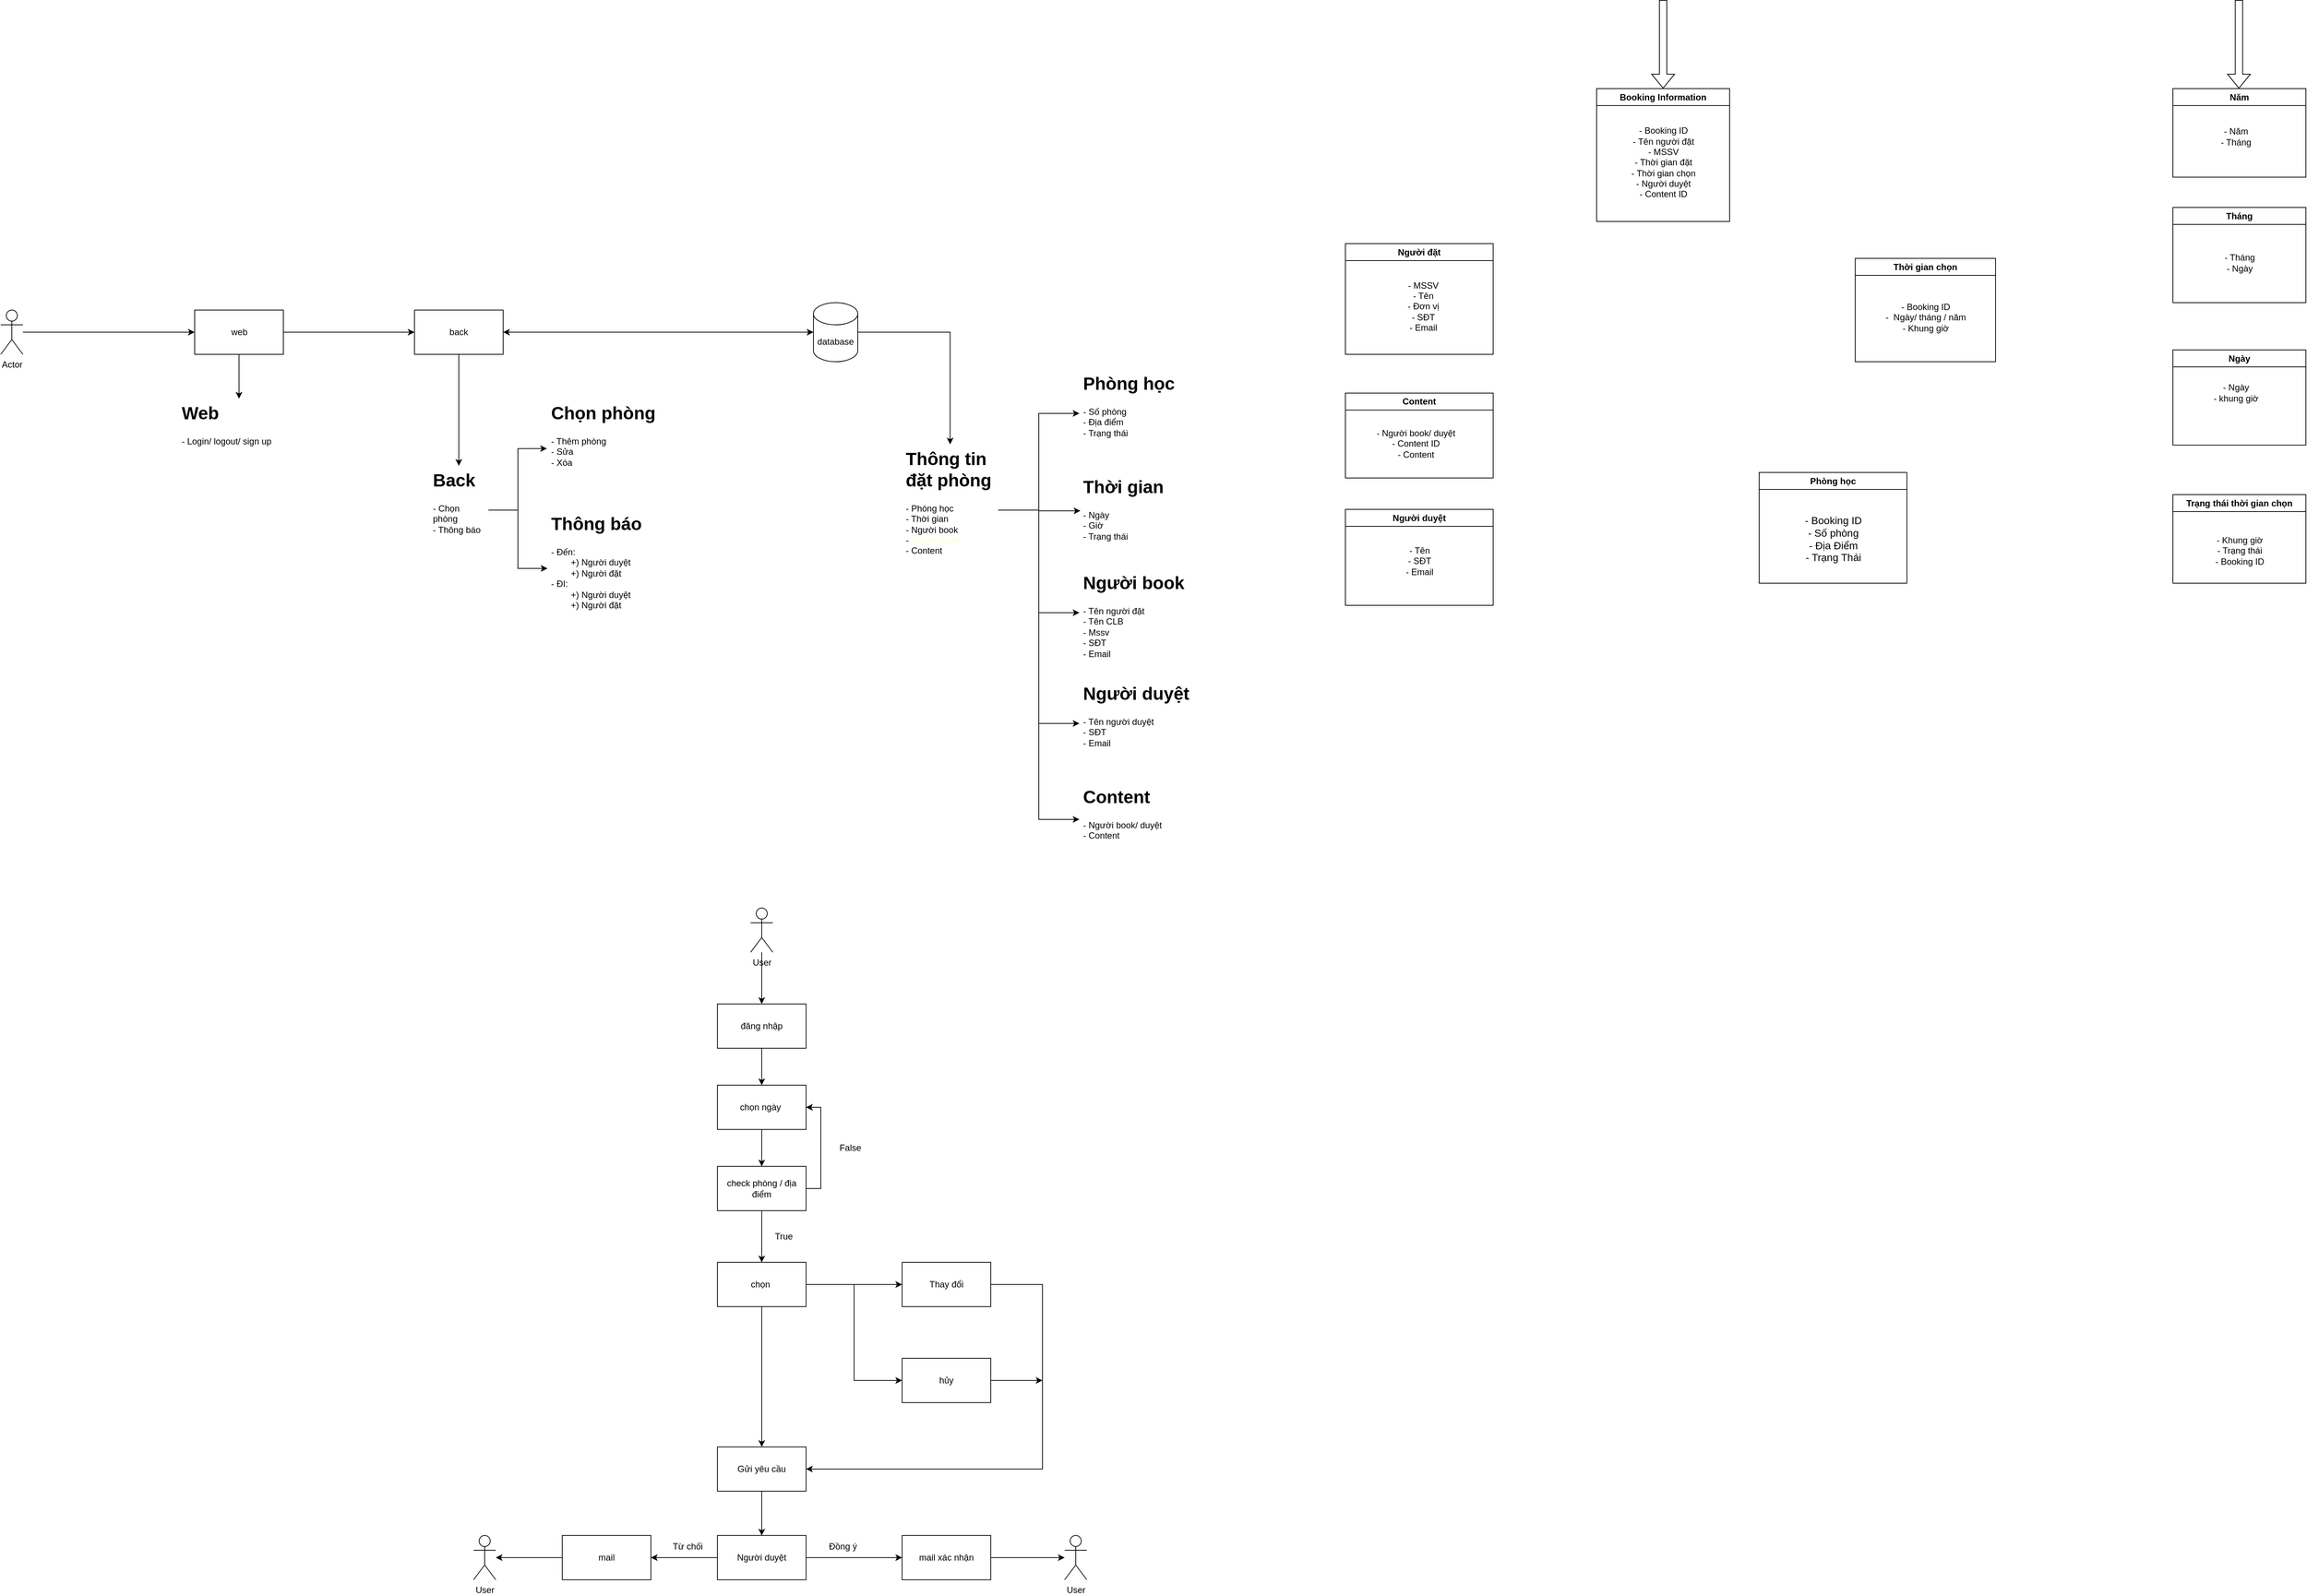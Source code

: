 <mxfile version="21.5.0" type="github">
  <diagram name="Page-1" id="D8w3A1c4NBQzabuCHDF7">
    <mxGraphModel dx="1034" dy="513" grid="1" gridSize="10" guides="1" tooltips="1" connect="1" arrows="1" fold="1" page="1" pageScale="1" pageWidth="850" pageHeight="1100" math="0" shadow="0">
      <root>
        <mxCell id="0" />
        <mxCell id="1" parent="0" />
        <mxCell id="LEf2-nqMguErEL3u1rOa-1" value="" style="edgeStyle=orthogonalEdgeStyle;rounded=0;orthogonalLoop=1;jettySize=auto;html=1;" edge="1" parent="1" source="LEf2-nqMguErEL3u1rOa-2" target="LEf2-nqMguErEL3u1rOa-5">
          <mxGeometry relative="1" as="geometry" />
        </mxCell>
        <mxCell id="LEf2-nqMguErEL3u1rOa-2" value="Actor" style="shape=umlActor;verticalLabelPosition=bottom;verticalAlign=top;html=1;outlineConnect=0;" vertex="1" parent="1">
          <mxGeometry x="220" y="490" width="30" height="60" as="geometry" />
        </mxCell>
        <mxCell id="LEf2-nqMguErEL3u1rOa-3" style="edgeStyle=orthogonalEdgeStyle;rounded=0;orthogonalLoop=1;jettySize=auto;html=1;exitX=1;exitY=0.5;exitDx=0;exitDy=0;entryX=0;entryY=0.5;entryDx=0;entryDy=0;" edge="1" parent="1" source="LEf2-nqMguErEL3u1rOa-5" target="LEf2-nqMguErEL3u1rOa-7">
          <mxGeometry relative="1" as="geometry" />
        </mxCell>
        <mxCell id="LEf2-nqMguErEL3u1rOa-4" value="" style="edgeStyle=orthogonalEdgeStyle;rounded=0;orthogonalLoop=1;jettySize=auto;html=1;" edge="1" parent="1" source="LEf2-nqMguErEL3u1rOa-5" target="LEf2-nqMguErEL3u1rOa-27">
          <mxGeometry relative="1" as="geometry" />
        </mxCell>
        <mxCell id="LEf2-nqMguErEL3u1rOa-5" value="web" style="rounded=0;whiteSpace=wrap;html=1;" vertex="1" parent="1">
          <mxGeometry x="482.5" y="490" width="120" height="60" as="geometry" />
        </mxCell>
        <mxCell id="LEf2-nqMguErEL3u1rOa-6" style="edgeStyle=orthogonalEdgeStyle;rounded=0;orthogonalLoop=1;jettySize=auto;html=1;entryX=0.5;entryY=0;entryDx=0;entryDy=0;" edge="1" parent="1" source="LEf2-nqMguErEL3u1rOa-7" target="LEf2-nqMguErEL3u1rOa-13">
          <mxGeometry relative="1" as="geometry" />
        </mxCell>
        <mxCell id="LEf2-nqMguErEL3u1rOa-7" value="back" style="rounded=0;whiteSpace=wrap;html=1;" vertex="1" parent="1">
          <mxGeometry x="780" y="490" width="120" height="60" as="geometry" />
        </mxCell>
        <mxCell id="LEf2-nqMguErEL3u1rOa-8" value="" style="edgeStyle=orthogonalEdgeStyle;rounded=0;orthogonalLoop=1;jettySize=auto;html=1;" edge="1" parent="1" source="LEf2-nqMguErEL3u1rOa-9" target="LEf2-nqMguErEL3u1rOa-19">
          <mxGeometry relative="1" as="geometry" />
        </mxCell>
        <mxCell id="LEf2-nqMguErEL3u1rOa-9" value="database" style="shape=cylinder3;whiteSpace=wrap;html=1;boundedLbl=1;backgroundOutline=1;size=15;" vertex="1" parent="1">
          <mxGeometry x="1320" y="480" width="60" height="80" as="geometry" />
        </mxCell>
        <mxCell id="LEf2-nqMguErEL3u1rOa-10" value="" style="endArrow=classic;startArrow=classic;html=1;rounded=0;exitX=1;exitY=0.5;exitDx=0;exitDy=0;entryX=0;entryY=0.5;entryDx=0;entryDy=0;entryPerimeter=0;" edge="1" parent="1" source="LEf2-nqMguErEL3u1rOa-7" target="LEf2-nqMguErEL3u1rOa-9">
          <mxGeometry width="50" height="50" relative="1" as="geometry">
            <mxPoint x="750" y="540" as="sourcePoint" />
            <mxPoint x="800" y="490" as="targetPoint" />
          </mxGeometry>
        </mxCell>
        <mxCell id="LEf2-nqMguErEL3u1rOa-11" style="edgeStyle=orthogonalEdgeStyle;rounded=0;orthogonalLoop=1;jettySize=auto;html=1;entryX=-0.004;entryY=0.564;entryDx=0;entryDy=0;entryPerimeter=0;" edge="1" parent="1" source="LEf2-nqMguErEL3u1rOa-13" target="LEf2-nqMguErEL3u1rOa-24">
          <mxGeometry relative="1" as="geometry" />
        </mxCell>
        <mxCell id="LEf2-nqMguErEL3u1rOa-12" style="edgeStyle=orthogonalEdgeStyle;rounded=0;orthogonalLoop=1;jettySize=auto;html=1;entryX=0;entryY=0.5;entryDx=0;entryDy=0;" edge="1" parent="1" source="LEf2-nqMguErEL3u1rOa-13" target="LEf2-nqMguErEL3u1rOa-25">
          <mxGeometry relative="1" as="geometry" />
        </mxCell>
        <mxCell id="LEf2-nqMguErEL3u1rOa-13" value="&lt;h1&gt;Back&lt;/h1&gt;&lt;div&gt;- Chọn phòng&lt;/div&gt;&lt;div&gt;- Thông báo&lt;/div&gt;" style="text;html=1;strokeColor=none;fillColor=none;spacing=5;spacingTop=-20;whiteSpace=wrap;overflow=hidden;rounded=0;" vertex="1" parent="1">
          <mxGeometry x="800" y="701" width="80" height="120" as="geometry" />
        </mxCell>
        <mxCell id="LEf2-nqMguErEL3u1rOa-14" style="edgeStyle=orthogonalEdgeStyle;rounded=0;orthogonalLoop=1;jettySize=auto;html=1;" edge="1" parent="1" source="LEf2-nqMguErEL3u1rOa-19" target="LEf2-nqMguErEL3u1rOa-20">
          <mxGeometry relative="1" as="geometry" />
        </mxCell>
        <mxCell id="LEf2-nqMguErEL3u1rOa-15" style="edgeStyle=orthogonalEdgeStyle;rounded=0;orthogonalLoop=1;jettySize=auto;html=1;entryX=0.007;entryY=0.433;entryDx=0;entryDy=0;entryPerimeter=0;" edge="1" parent="1" source="LEf2-nqMguErEL3u1rOa-19" target="LEf2-nqMguErEL3u1rOa-21">
          <mxGeometry relative="1" as="geometry" />
        </mxCell>
        <mxCell id="LEf2-nqMguErEL3u1rOa-16" style="edgeStyle=orthogonalEdgeStyle;rounded=0;orthogonalLoop=1;jettySize=auto;html=1;" edge="1" parent="1" source="LEf2-nqMguErEL3u1rOa-19" target="LEf2-nqMguErEL3u1rOa-22">
          <mxGeometry relative="1" as="geometry" />
        </mxCell>
        <mxCell id="LEf2-nqMguErEL3u1rOa-17" style="edgeStyle=orthogonalEdgeStyle;rounded=0;orthogonalLoop=1;jettySize=auto;html=1;entryX=0;entryY=0.5;entryDx=0;entryDy=0;" edge="1" parent="1" source="LEf2-nqMguErEL3u1rOa-19" target="LEf2-nqMguErEL3u1rOa-23">
          <mxGeometry relative="1" as="geometry" />
        </mxCell>
        <mxCell id="LEf2-nqMguErEL3u1rOa-18" style="edgeStyle=orthogonalEdgeStyle;rounded=0;orthogonalLoop=1;jettySize=auto;html=1;entryX=0;entryY=0.5;entryDx=0;entryDy=0;" edge="1" parent="1" source="LEf2-nqMguErEL3u1rOa-19" target="LEf2-nqMguErEL3u1rOa-26">
          <mxGeometry relative="1" as="geometry" />
        </mxCell>
        <mxCell id="LEf2-nqMguErEL3u1rOa-19" value="&lt;h1&gt;Thông tin đặt phòng&lt;/h1&gt;&lt;div&gt;- Phòng học&lt;/div&gt;&lt;div&gt;- Thời gian&amp;nbsp;&lt;/div&gt;&lt;div&gt;- Người book&lt;/div&gt;&lt;div&gt;- &lt;font color=&quot;#ffffcc&quot;&gt;Người duyệt&lt;/font&gt;&lt;/div&gt;&lt;div&gt;- Content&amp;nbsp;&lt;/div&gt;" style="text;html=1;strokeColor=none;fillColor=none;spacing=5;spacingTop=-20;whiteSpace=wrap;overflow=hidden;rounded=0;" vertex="1" parent="1">
          <mxGeometry x="1440" y="672" width="130" height="178" as="geometry" />
        </mxCell>
        <mxCell id="LEf2-nqMguErEL3u1rOa-20" value="&lt;h1&gt;Phòng học&lt;/h1&gt;&lt;div&gt;- Số phòng&lt;/div&gt;&lt;div&gt;- Địa điểm&lt;/div&gt;&lt;div&gt;- Trạng thái&lt;/div&gt;&lt;div&gt;&lt;br&gt;&lt;/div&gt;" style="text;html=1;strokeColor=none;fillColor=none;spacing=5;spacingTop=-20;whiteSpace=wrap;overflow=hidden;rounded=0;" vertex="1" parent="1">
          <mxGeometry x="1680" y="570" width="190" height="120" as="geometry" />
        </mxCell>
        <mxCell id="LEf2-nqMguErEL3u1rOa-21" value="&lt;h1&gt;Thời gian&amp;nbsp;&lt;/h1&gt;&lt;div&gt;- Ngày&lt;/div&gt;&lt;div&gt;- Giờ&lt;/div&gt;&lt;div&gt;- Trạng thái&lt;/div&gt;" style="text;html=1;strokeColor=none;fillColor=none;spacing=5;spacingTop=-20;whiteSpace=wrap;overflow=hidden;rounded=0;" vertex="1" parent="1">
          <mxGeometry x="1680" y="710" width="190" height="120" as="geometry" />
        </mxCell>
        <mxCell id="LEf2-nqMguErEL3u1rOa-22" value="&lt;h1&gt;Người book&lt;/h1&gt;&lt;div&gt;- Tên người đặt&lt;/div&gt;&lt;div&gt;- Tên CLB&lt;/div&gt;&lt;div&gt;- Mssv&lt;/div&gt;&lt;div&gt;- SĐT&lt;/div&gt;&lt;div&gt;- Email&lt;/div&gt;" style="text;html=1;strokeColor=none;fillColor=none;spacing=5;spacingTop=-20;whiteSpace=wrap;overflow=hidden;rounded=0;" vertex="1" parent="1">
          <mxGeometry x="1680" y="840" width="180" height="120" as="geometry" />
        </mxCell>
        <mxCell id="LEf2-nqMguErEL3u1rOa-23" value="&lt;h1&gt;Người duyệt&lt;/h1&gt;&lt;div&gt;- Tên người duyệt&lt;/div&gt;&lt;div&gt;- SĐT&lt;/div&gt;&lt;div&gt;- Email&lt;/div&gt;" style="text;html=1;strokeColor=none;fillColor=none;spacing=5;spacingTop=-20;whiteSpace=wrap;overflow=hidden;rounded=0;" vertex="1" parent="1">
          <mxGeometry x="1680" y="990" width="190" height="120" as="geometry" />
        </mxCell>
        <mxCell id="LEf2-nqMguErEL3u1rOa-24" value="&lt;h1&gt;Chọn phòng&lt;/h1&gt;&lt;div&gt;- Thêm phòng&lt;/div&gt;&lt;div&gt;- Sửa&lt;/div&gt;&lt;div&gt;- Xóa&lt;/div&gt;" style="text;html=1;strokeColor=none;fillColor=none;spacing=5;spacingTop=-20;whiteSpace=wrap;overflow=hidden;rounded=0;" vertex="1" parent="1">
          <mxGeometry x="960" y="610" width="190" height="120" as="geometry" />
        </mxCell>
        <mxCell id="LEf2-nqMguErEL3u1rOa-25" value="&lt;h1&gt;Thông báo&lt;/h1&gt;&lt;div&gt;- Đến:&lt;/div&gt;&lt;div&gt;&lt;span style=&quot;white-space: pre;&quot;&gt;&#x9;&lt;/span&gt;+) Người duyệt&lt;br&gt;&lt;/div&gt;&lt;div&gt;&lt;span style=&quot;white-space: pre;&quot;&gt;&#x9;&lt;/span&gt;+) Người đặt&lt;br&gt;&lt;/div&gt;&lt;div&gt;- ĐI:&lt;/div&gt;&lt;div&gt;&lt;span style=&quot;white-space: pre;&quot;&gt;&#x9;&lt;/span&gt;+) Người duyệt&lt;br&gt;&lt;/div&gt;&lt;div&gt;&lt;span style=&quot;white-space: pre;&quot;&gt;&#x9;&lt;/span&gt;+) Người đặt&lt;br&gt;&lt;/div&gt;" style="text;html=1;strokeColor=none;fillColor=none;spacing=5;spacingTop=-20;whiteSpace=wrap;overflow=hidden;rounded=0;" vertex="1" parent="1">
          <mxGeometry x="960" y="760" width="190" height="160" as="geometry" />
        </mxCell>
        <mxCell id="LEf2-nqMguErEL3u1rOa-26" value="&lt;h1&gt;Content&lt;/h1&gt;&lt;div&gt;- Người book/ duyệt&lt;/div&gt;&lt;div&gt;- Content&lt;/div&gt;" style="text;html=1;strokeColor=none;fillColor=none;spacing=5;spacingTop=-20;whiteSpace=wrap;overflow=hidden;rounded=0;" vertex="1" parent="1">
          <mxGeometry x="1680" y="1130" width="170" height="100" as="geometry" />
        </mxCell>
        <mxCell id="LEf2-nqMguErEL3u1rOa-27" value="&lt;h1&gt;Web&lt;/h1&gt;&lt;div&gt;- Login/ logout/ sign up&lt;/div&gt;" style="text;html=1;strokeColor=none;fillColor=none;spacing=5;spacingTop=-20;whiteSpace=wrap;overflow=hidden;rounded=0;" vertex="1" parent="1">
          <mxGeometry x="460" y="610" width="165" height="100" as="geometry" />
        </mxCell>
        <mxCell id="LEf2-nqMguErEL3u1rOa-28" value="" style="edgeStyle=orthogonalEdgeStyle;rounded=0;orthogonalLoop=1;jettySize=auto;html=1;" edge="1" parent="1" source="LEf2-nqMguErEL3u1rOa-29" target="LEf2-nqMguErEL3u1rOa-31">
          <mxGeometry relative="1" as="geometry" />
        </mxCell>
        <mxCell id="LEf2-nqMguErEL3u1rOa-29" value="User" style="shape=umlActor;verticalLabelPosition=bottom;verticalAlign=top;html=1;outlineConnect=0;" vertex="1" parent="1">
          <mxGeometry x="1235" y="1300" width="30" height="60" as="geometry" />
        </mxCell>
        <mxCell id="LEf2-nqMguErEL3u1rOa-30" value="" style="edgeStyle=orthogonalEdgeStyle;rounded=0;orthogonalLoop=1;jettySize=auto;html=1;" edge="1" parent="1" source="LEf2-nqMguErEL3u1rOa-31" target="LEf2-nqMguErEL3u1rOa-33">
          <mxGeometry relative="1" as="geometry" />
        </mxCell>
        <mxCell id="LEf2-nqMguErEL3u1rOa-31" value="đăng nhập" style="rounded=0;whiteSpace=wrap;html=1;" vertex="1" parent="1">
          <mxGeometry x="1190" y="1430" width="120" height="60" as="geometry" />
        </mxCell>
        <mxCell id="LEf2-nqMguErEL3u1rOa-32" value="" style="edgeStyle=orthogonalEdgeStyle;rounded=0;orthogonalLoop=1;jettySize=auto;html=1;" edge="1" parent="1" source="LEf2-nqMguErEL3u1rOa-33" target="LEf2-nqMguErEL3u1rOa-36">
          <mxGeometry relative="1" as="geometry" />
        </mxCell>
        <mxCell id="LEf2-nqMguErEL3u1rOa-33" value="chọn ngày&amp;nbsp;" style="rounded=0;whiteSpace=wrap;html=1;" vertex="1" parent="1">
          <mxGeometry x="1190" y="1540" width="120" height="60" as="geometry" />
        </mxCell>
        <mxCell id="LEf2-nqMguErEL3u1rOa-34" style="edgeStyle=orthogonalEdgeStyle;rounded=0;orthogonalLoop=1;jettySize=auto;html=1;entryX=1;entryY=0.5;entryDx=0;entryDy=0;" edge="1" parent="1" source="LEf2-nqMguErEL3u1rOa-36" target="LEf2-nqMguErEL3u1rOa-33">
          <mxGeometry relative="1" as="geometry">
            <Array as="points">
              <mxPoint x="1330" y="1680" />
              <mxPoint x="1330" y="1570" />
            </Array>
          </mxGeometry>
        </mxCell>
        <mxCell id="LEf2-nqMguErEL3u1rOa-35" value="" style="edgeStyle=orthogonalEdgeStyle;rounded=0;orthogonalLoop=1;jettySize=auto;html=1;" edge="1" parent="1" source="LEf2-nqMguErEL3u1rOa-36" target="LEf2-nqMguErEL3u1rOa-40">
          <mxGeometry relative="1" as="geometry" />
        </mxCell>
        <mxCell id="LEf2-nqMguErEL3u1rOa-36" value="check phòng / địa điểm" style="rounded=0;whiteSpace=wrap;html=1;" vertex="1" parent="1">
          <mxGeometry x="1190" y="1650" width="120" height="60" as="geometry" />
        </mxCell>
        <mxCell id="LEf2-nqMguErEL3u1rOa-37" style="edgeStyle=orthogonalEdgeStyle;rounded=0;orthogonalLoop=1;jettySize=auto;html=1;entryX=0.5;entryY=0;entryDx=0;entryDy=0;" edge="1" parent="1" source="LEf2-nqMguErEL3u1rOa-40" target="LEf2-nqMguErEL3u1rOa-42">
          <mxGeometry relative="1" as="geometry" />
        </mxCell>
        <mxCell id="LEf2-nqMguErEL3u1rOa-38" style="edgeStyle=orthogonalEdgeStyle;rounded=0;orthogonalLoop=1;jettySize=auto;html=1;entryX=0;entryY=0.5;entryDx=0;entryDy=0;" edge="1" parent="1" source="LEf2-nqMguErEL3u1rOa-40" target="LEf2-nqMguErEL3u1rOa-46">
          <mxGeometry relative="1" as="geometry" />
        </mxCell>
        <mxCell id="LEf2-nqMguErEL3u1rOa-39" style="edgeStyle=orthogonalEdgeStyle;rounded=0;orthogonalLoop=1;jettySize=auto;html=1;entryX=0;entryY=0.5;entryDx=0;entryDy=0;" edge="1" parent="1" source="LEf2-nqMguErEL3u1rOa-40" target="LEf2-nqMguErEL3u1rOa-44">
          <mxGeometry relative="1" as="geometry" />
        </mxCell>
        <mxCell id="LEf2-nqMguErEL3u1rOa-40" value="chọn&amp;nbsp;" style="rounded=0;whiteSpace=wrap;html=1;" vertex="1" parent="1">
          <mxGeometry x="1190" y="1780" width="120" height="60" as="geometry" />
        </mxCell>
        <mxCell id="LEf2-nqMguErEL3u1rOa-41" value="" style="edgeStyle=orthogonalEdgeStyle;rounded=0;orthogonalLoop=1;jettySize=auto;html=1;" edge="1" parent="1" source="LEf2-nqMguErEL3u1rOa-42" target="LEf2-nqMguErEL3u1rOa-51">
          <mxGeometry relative="1" as="geometry" />
        </mxCell>
        <mxCell id="LEf2-nqMguErEL3u1rOa-42" value="Gửi yêu cầu" style="rounded=0;whiteSpace=wrap;html=1;" vertex="1" parent="1">
          <mxGeometry x="1190" y="2030" width="120" height="60" as="geometry" />
        </mxCell>
        <mxCell id="LEf2-nqMguErEL3u1rOa-43" style="edgeStyle=orthogonalEdgeStyle;rounded=0;orthogonalLoop=1;jettySize=auto;html=1;" edge="1" parent="1" source="LEf2-nqMguErEL3u1rOa-44">
          <mxGeometry relative="1" as="geometry">
            <mxPoint x="1630" y="1940" as="targetPoint" />
          </mxGeometry>
        </mxCell>
        <mxCell id="LEf2-nqMguErEL3u1rOa-44" value="hủy" style="rounded=0;whiteSpace=wrap;html=1;" vertex="1" parent="1">
          <mxGeometry x="1440" y="1910" width="120" height="60" as="geometry" />
        </mxCell>
        <mxCell id="LEf2-nqMguErEL3u1rOa-45" style="edgeStyle=orthogonalEdgeStyle;rounded=0;orthogonalLoop=1;jettySize=auto;html=1;entryX=1;entryY=0.5;entryDx=0;entryDy=0;" edge="1" parent="1" source="LEf2-nqMguErEL3u1rOa-46" target="LEf2-nqMguErEL3u1rOa-42">
          <mxGeometry relative="1" as="geometry">
            <Array as="points">
              <mxPoint x="1630" y="1810" />
              <mxPoint x="1630" y="2060" />
            </Array>
          </mxGeometry>
        </mxCell>
        <mxCell id="LEf2-nqMguErEL3u1rOa-46" value="Thay đổi" style="rounded=0;whiteSpace=wrap;html=1;" vertex="1" parent="1">
          <mxGeometry x="1440" y="1780" width="120" height="60" as="geometry" />
        </mxCell>
        <mxCell id="LEf2-nqMguErEL3u1rOa-47" value="False" style="text;html=1;strokeColor=none;fillColor=none;align=center;verticalAlign=middle;whiteSpace=wrap;rounded=0;" vertex="1" parent="1">
          <mxGeometry x="1340" y="1610" width="60" height="30" as="geometry" />
        </mxCell>
        <mxCell id="LEf2-nqMguErEL3u1rOa-48" value="True" style="text;html=1;strokeColor=none;fillColor=none;align=center;verticalAlign=middle;whiteSpace=wrap;rounded=0;" vertex="1" parent="1">
          <mxGeometry x="1250" y="1730" width="60" height="30" as="geometry" />
        </mxCell>
        <mxCell id="LEf2-nqMguErEL3u1rOa-49" value="" style="edgeStyle=orthogonalEdgeStyle;rounded=0;orthogonalLoop=1;jettySize=auto;html=1;" edge="1" parent="1" source="LEf2-nqMguErEL3u1rOa-51">
          <mxGeometry relative="1" as="geometry">
            <mxPoint x="1100" y="2180" as="targetPoint" />
          </mxGeometry>
        </mxCell>
        <mxCell id="LEf2-nqMguErEL3u1rOa-50" style="edgeStyle=orthogonalEdgeStyle;rounded=0;orthogonalLoop=1;jettySize=auto;html=1;" edge="1" parent="1" source="LEf2-nqMguErEL3u1rOa-51" target="LEf2-nqMguErEL3u1rOa-55">
          <mxGeometry relative="1" as="geometry" />
        </mxCell>
        <mxCell id="LEf2-nqMguErEL3u1rOa-51" value="Người duyệt" style="rounded=0;whiteSpace=wrap;html=1;" vertex="1" parent="1">
          <mxGeometry x="1190" y="2150" width="120" height="60" as="geometry" />
        </mxCell>
        <mxCell id="LEf2-nqMguErEL3u1rOa-52" value="Đồng ý" style="text;html=1;strokeColor=none;fillColor=none;align=center;verticalAlign=middle;whiteSpace=wrap;rounded=0;" vertex="1" parent="1">
          <mxGeometry x="1330" y="2150" width="60" height="30" as="geometry" />
        </mxCell>
        <mxCell id="LEf2-nqMguErEL3u1rOa-53" value="Từ chối" style="text;html=1;strokeColor=none;fillColor=none;align=center;verticalAlign=middle;whiteSpace=wrap;rounded=0;" vertex="1" parent="1">
          <mxGeometry x="1120" y="2150" width="60" height="30" as="geometry" />
        </mxCell>
        <mxCell id="LEf2-nqMguErEL3u1rOa-54" value="" style="edgeStyle=orthogonalEdgeStyle;rounded=0;orthogonalLoop=1;jettySize=auto;html=1;" edge="1" parent="1" source="LEf2-nqMguErEL3u1rOa-55" target="LEf2-nqMguErEL3u1rOa-56">
          <mxGeometry relative="1" as="geometry" />
        </mxCell>
        <mxCell id="LEf2-nqMguErEL3u1rOa-55" value="mail xác nhận" style="rounded=0;whiteSpace=wrap;html=1;" vertex="1" parent="1">
          <mxGeometry x="1440" y="2150" width="120" height="60" as="geometry" />
        </mxCell>
        <mxCell id="LEf2-nqMguErEL3u1rOa-56" value="User" style="shape=umlActor;verticalLabelPosition=bottom;verticalAlign=top;html=1;outlineConnect=0;" vertex="1" parent="1">
          <mxGeometry x="1660" y="2150" width="30" height="60" as="geometry" />
        </mxCell>
        <mxCell id="LEf2-nqMguErEL3u1rOa-57" value="" style="edgeStyle=orthogonalEdgeStyle;rounded=0;orthogonalLoop=1;jettySize=auto;html=1;" edge="1" parent="1" source="LEf2-nqMguErEL3u1rOa-58" target="LEf2-nqMguErEL3u1rOa-59">
          <mxGeometry relative="1" as="geometry" />
        </mxCell>
        <mxCell id="LEf2-nqMguErEL3u1rOa-58" value="mail" style="rounded=0;whiteSpace=wrap;html=1;" vertex="1" parent="1">
          <mxGeometry x="980" y="2150" width="120" height="60" as="geometry" />
        </mxCell>
        <mxCell id="LEf2-nqMguErEL3u1rOa-59" value="User" style="shape=umlActor;verticalLabelPosition=bottom;verticalAlign=top;html=1;outlineConnect=0;" vertex="1" parent="1">
          <mxGeometry x="860" y="2150" width="30" height="60" as="geometry" />
        </mxCell>
        <mxCell id="LEf2-nqMguErEL3u1rOa-60" value="Năm" style="swimlane;whiteSpace=wrap;html=1;" vertex="1" parent="1">
          <mxGeometry x="3160" y="190" width="180" height="120" as="geometry" />
        </mxCell>
        <mxCell id="LEf2-nqMguErEL3u1rOa-61" value="- Năm&lt;br&gt;- Tháng" style="text;html=1;align=center;verticalAlign=middle;resizable=0;points=[];autosize=1;strokeColor=none;fillColor=none;" vertex="1" parent="LEf2-nqMguErEL3u1rOa-60">
          <mxGeometry x="55" y="45" width="60" height="40" as="geometry" />
        </mxCell>
        <mxCell id="LEf2-nqMguErEL3u1rOa-62" value="Phòng học" style="swimlane;whiteSpace=wrap;html=1;" vertex="1" parent="1">
          <mxGeometry x="2600" y="710" width="200" height="150" as="geometry" />
        </mxCell>
        <mxCell id="LEf2-nqMguErEL3u1rOa-63" value="&lt;font style=&quot;font-size: 14px;&quot;&gt;- Booking ID&lt;br&gt;- Số phòng&lt;br&gt;- Địa Điểm&lt;br&gt;- Trạng Thái&lt;br&gt;&lt;/font&gt;" style="text;html=1;align=center;verticalAlign=middle;resizable=0;points=[];autosize=1;strokeColor=none;fillColor=none;" vertex="1" parent="LEf2-nqMguErEL3u1rOa-62">
          <mxGeometry x="50" y="50" width="100" height="80" as="geometry" />
        </mxCell>
        <mxCell id="LEf2-nqMguErEL3u1rOa-64" value="Người đặt" style="swimlane;whiteSpace=wrap;html=1;" vertex="1" parent="1">
          <mxGeometry x="2040" y="400" width="200" height="150" as="geometry" />
        </mxCell>
        <mxCell id="LEf2-nqMguErEL3u1rOa-65" value="- MSSV&lt;br&gt;- Tên&lt;br&gt;- Đơn vị&lt;br&gt;- SĐT&lt;br&gt;- Email" style="text;html=1;align=center;verticalAlign=middle;resizable=0;points=[];autosize=1;strokeColor=none;fillColor=none;" vertex="1" parent="LEf2-nqMguErEL3u1rOa-64">
          <mxGeometry x="70" y="40" width="70" height="90" as="geometry" />
        </mxCell>
        <mxCell id="LEf2-nqMguErEL3u1rOa-66" value="Người duyệt" style="swimlane;whiteSpace=wrap;html=1;" vertex="1" parent="1">
          <mxGeometry x="2040" y="760" width="200" height="130" as="geometry" />
        </mxCell>
        <mxCell id="LEf2-nqMguErEL3u1rOa-67" value="- Tên&lt;br&gt;- SĐT&lt;br&gt;- Email" style="text;html=1;align=center;verticalAlign=middle;resizable=0;points=[];autosize=1;strokeColor=none;fillColor=none;" vertex="1" parent="LEf2-nqMguErEL3u1rOa-66">
          <mxGeometry x="70" y="40" width="60" height="60" as="geometry" />
        </mxCell>
        <mxCell id="LEf2-nqMguErEL3u1rOa-68" value="Content" style="swimlane;whiteSpace=wrap;html=1;" vertex="1" parent="1">
          <mxGeometry x="2040" y="602.5" width="200" height="115" as="geometry" />
        </mxCell>
        <mxCell id="LEf2-nqMguErEL3u1rOa-69" value="- Người book/ duyệt&lt;br&gt;- Content ID&lt;br&gt;- Content" style="text;html=1;align=center;verticalAlign=middle;resizable=0;points=[];autosize=1;strokeColor=none;fillColor=none;" vertex="1" parent="LEf2-nqMguErEL3u1rOa-68">
          <mxGeometry x="30" y="38" width="130" height="60" as="geometry" />
        </mxCell>
        <mxCell id="LEf2-nqMguErEL3u1rOa-70" value="Booking Information" style="swimlane;whiteSpace=wrap;html=1;" vertex="1" parent="1">
          <mxGeometry x="2380" y="190" width="180" height="180" as="geometry" />
        </mxCell>
        <mxCell id="LEf2-nqMguErEL3u1rOa-71" value="- Booking ID&lt;br&gt;- Tên người đặt&lt;br&gt;- MSSV&lt;br&gt;- Thời gian đặt&lt;br&gt;- Thời gian chọn&lt;br&gt;- Người duyệt&lt;br&gt;- Content ID" style="text;html=1;align=center;verticalAlign=middle;resizable=0;points=[];autosize=1;strokeColor=none;fillColor=none;" vertex="1" parent="LEf2-nqMguErEL3u1rOa-70">
          <mxGeometry x="35" y="45" width="110" height="110" as="geometry" />
        </mxCell>
        <mxCell id="LEf2-nqMguErEL3u1rOa-72" value="Tháng" style="swimlane;whiteSpace=wrap;html=1;" vertex="1" parent="1">
          <mxGeometry x="3160" y="351" width="180" height="129" as="geometry" />
        </mxCell>
        <mxCell id="LEf2-nqMguErEL3u1rOa-73" value="- Tháng&lt;br&gt;- Ngày" style="text;html=1;align=center;verticalAlign=middle;resizable=0;points=[];autosize=1;strokeColor=none;fillColor=none;" vertex="1" parent="LEf2-nqMguErEL3u1rOa-72">
          <mxGeometry x="60" y="55" width="60" height="40" as="geometry" />
        </mxCell>
        <mxCell id="LEf2-nqMguErEL3u1rOa-74" value="Ngày" style="swimlane;whiteSpace=wrap;html=1;" vertex="1" parent="1">
          <mxGeometry x="3160" y="544" width="180" height="129" as="geometry" />
        </mxCell>
        <mxCell id="LEf2-nqMguErEL3u1rOa-75" value="- Ngày&lt;br&gt;- khung giờ" style="text;html=1;align=center;verticalAlign=middle;resizable=0;points=[];autosize=1;strokeColor=none;fillColor=none;" vertex="1" parent="LEf2-nqMguErEL3u1rOa-74">
          <mxGeometry x="45" y="38" width="80" height="40" as="geometry" />
        </mxCell>
        <mxCell id="LEf2-nqMguErEL3u1rOa-76" value="Thời gian chọn" style="swimlane;whiteSpace=wrap;html=1;" vertex="1" parent="1">
          <mxGeometry x="2730" y="420" width="190" height="140" as="geometry" />
        </mxCell>
        <mxCell id="LEf2-nqMguErEL3u1rOa-77" value="- Booking ID&lt;br&gt;-&amp;nbsp; Ngày/ tháng / năm&lt;br&gt;- Khung giờ" style="text;html=1;align=center;verticalAlign=middle;resizable=0;points=[];autosize=1;strokeColor=none;fillColor=none;" vertex="1" parent="LEf2-nqMguErEL3u1rOa-76">
          <mxGeometry x="30" y="50" width="130" height="60" as="geometry" />
        </mxCell>
        <mxCell id="LEf2-nqMguErEL3u1rOa-78" value="Trạng thái thời gian chọn" style="swimlane;whiteSpace=wrap;html=1;" vertex="1" parent="1">
          <mxGeometry x="3160" y="740" width="180" height="120" as="geometry" />
        </mxCell>
        <mxCell id="LEf2-nqMguErEL3u1rOa-79" value="- Khung giờ&lt;br&gt;- Trạng thái&lt;br&gt;- Booking ID" style="text;html=1;align=center;verticalAlign=middle;resizable=0;points=[];autosize=1;strokeColor=none;fillColor=none;" vertex="1" parent="LEf2-nqMguErEL3u1rOa-78">
          <mxGeometry x="45" y="46" width="90" height="60" as="geometry" />
        </mxCell>
        <mxCell id="LEf2-nqMguErEL3u1rOa-80" value="" style="shape=flexArrow;endArrow=classic;html=1;rounded=0;entryX=0.5;entryY=0;entryDx=0;entryDy=0;" edge="1" parent="1" target="LEf2-nqMguErEL3u1rOa-70">
          <mxGeometry width="50" height="50" relative="1" as="geometry">
            <mxPoint x="2470" y="70" as="sourcePoint" />
            <mxPoint x="2910" y="330" as="targetPoint" />
          </mxGeometry>
        </mxCell>
        <mxCell id="LEf2-nqMguErEL3u1rOa-81" value="" style="shape=flexArrow;endArrow=classic;html=1;rounded=0;entryX=0.5;entryY=0;entryDx=0;entryDy=0;" edge="1" parent="1">
          <mxGeometry width="50" height="50" relative="1" as="geometry">
            <mxPoint x="3249.38" y="70" as="sourcePoint" />
            <mxPoint x="3249.38" y="190" as="targetPoint" />
          </mxGeometry>
        </mxCell>
      </root>
    </mxGraphModel>
  </diagram>
</mxfile>
